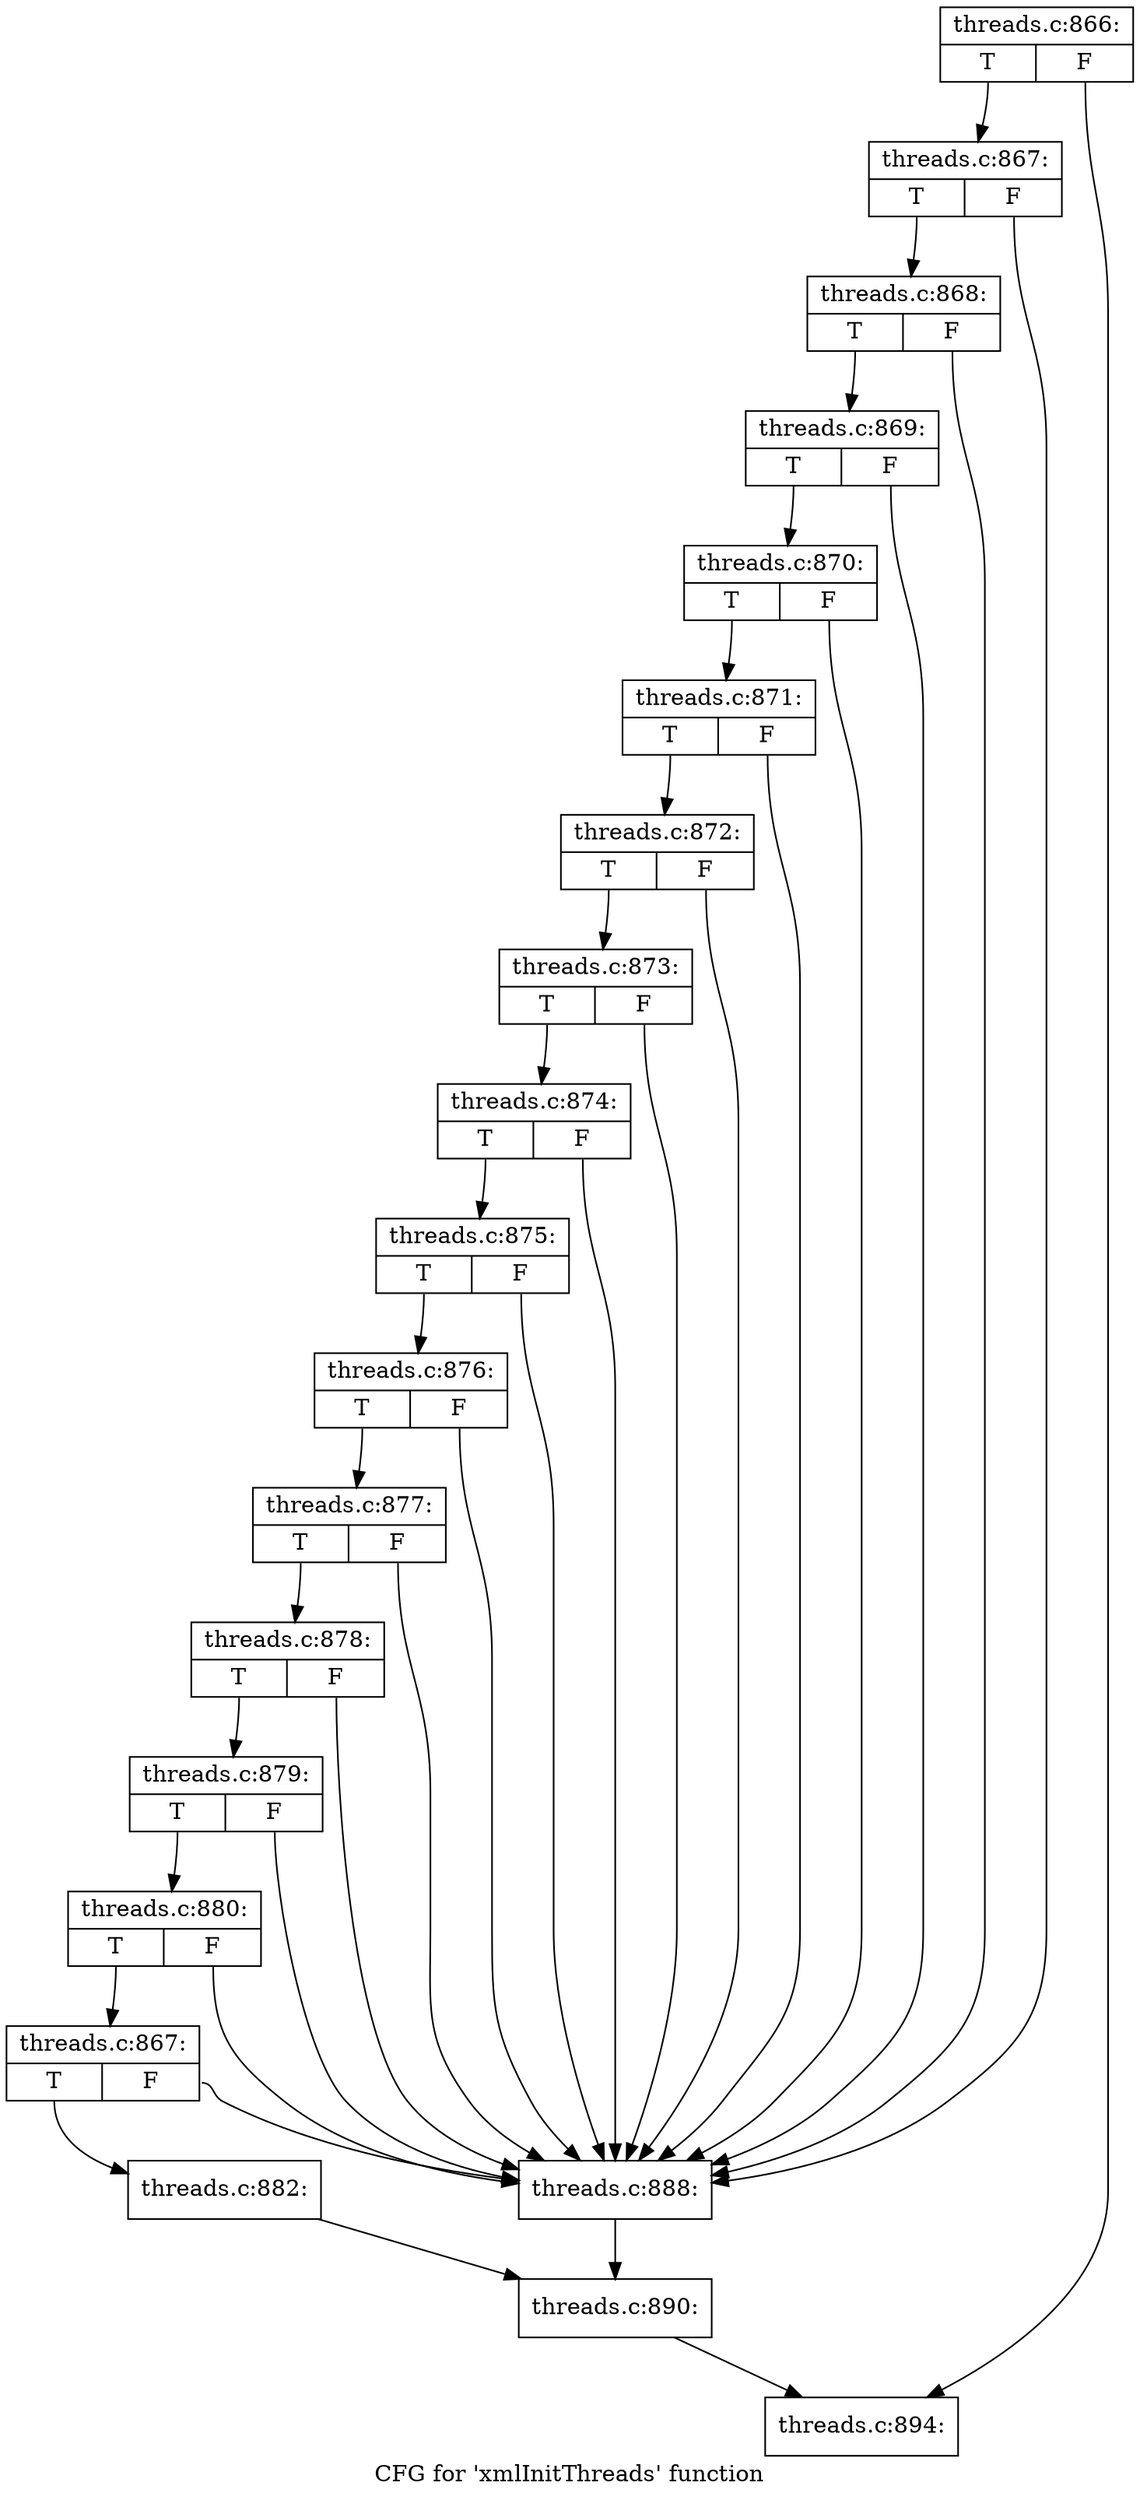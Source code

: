 digraph "CFG for 'xmlInitThreads' function" {
	label="CFG for 'xmlInitThreads' function";

	Node0x475a0a0 [shape=record,label="{threads.c:866:|{<s0>T|<s1>F}}"];
	Node0x475a0a0:s0 -> Node0x47599c0;
	Node0x475a0a0:s1 -> Node0x475c740;
	Node0x47599c0 [shape=record,label="{threads.c:867:|{<s0>T|<s1>F}}"];
	Node0x47599c0:s0 -> Node0x475cfb0;
	Node0x47599c0:s1 -> Node0x475ca00;
	Node0x475cfb0 [shape=record,label="{threads.c:868:|{<s0>T|<s1>F}}"];
	Node0x475cfb0:s0 -> Node0x475cf30;
	Node0x475cfb0:s1 -> Node0x475ca00;
	Node0x475cf30 [shape=record,label="{threads.c:869:|{<s0>T|<s1>F}}"];
	Node0x475cf30:s0 -> Node0x475ceb0;
	Node0x475cf30:s1 -> Node0x475ca00;
	Node0x475ceb0 [shape=record,label="{threads.c:870:|{<s0>T|<s1>F}}"];
	Node0x475ceb0:s0 -> Node0x475ce30;
	Node0x475ceb0:s1 -> Node0x475ca00;
	Node0x475ce30 [shape=record,label="{threads.c:871:|{<s0>T|<s1>F}}"];
	Node0x475ce30:s0 -> Node0x475cdb0;
	Node0x475ce30:s1 -> Node0x475ca00;
	Node0x475cdb0 [shape=record,label="{threads.c:872:|{<s0>T|<s1>F}}"];
	Node0x475cdb0:s0 -> Node0x475cd30;
	Node0x475cdb0:s1 -> Node0x475ca00;
	Node0x475cd30 [shape=record,label="{threads.c:873:|{<s0>T|<s1>F}}"];
	Node0x475cd30:s0 -> Node0x475ccb0;
	Node0x475cd30:s1 -> Node0x475ca00;
	Node0x475ccb0 [shape=record,label="{threads.c:874:|{<s0>T|<s1>F}}"];
	Node0x475ccb0:s0 -> Node0x475cc30;
	Node0x475ccb0:s1 -> Node0x475ca00;
	Node0x475cc30 [shape=record,label="{threads.c:875:|{<s0>T|<s1>F}}"];
	Node0x475cc30:s0 -> Node0x475cbe0;
	Node0x475cc30:s1 -> Node0x475ca00;
	Node0x475cbe0 [shape=record,label="{threads.c:876:|{<s0>T|<s1>F}}"];
	Node0x475cbe0:s0 -> Node0x475cb90;
	Node0x475cbe0:s1 -> Node0x475ca00;
	Node0x475cb90 [shape=record,label="{threads.c:877:|{<s0>T|<s1>F}}"];
	Node0x475cb90:s0 -> Node0x475cb40;
	Node0x475cb90:s1 -> Node0x475ca00;
	Node0x475cb40 [shape=record,label="{threads.c:878:|{<s0>T|<s1>F}}"];
	Node0x475cb40:s0 -> Node0x475caf0;
	Node0x475cb40:s1 -> Node0x475ca00;
	Node0x475caf0 [shape=record,label="{threads.c:879:|{<s0>T|<s1>F}}"];
	Node0x475caf0:s0 -> Node0x475caa0;
	Node0x475caf0:s1 -> Node0x475ca00;
	Node0x475caa0 [shape=record,label="{threads.c:880:|{<s0>T|<s1>F}}"];
	Node0x475caa0:s0 -> Node0x475ca50;
	Node0x475caa0:s1 -> Node0x475ca00;
	Node0x475ca50 [shape=record,label="{threads.c:867:|{<s0>T|<s1>F}}"];
	Node0x475ca50:s0 -> Node0x475c960;
	Node0x475ca50:s1 -> Node0x475ca00;
	Node0x475c960 [shape=record,label="{threads.c:882:}"];
	Node0x475c960 -> Node0x475c9b0;
	Node0x475ca00 [shape=record,label="{threads.c:888:}"];
	Node0x475ca00 -> Node0x475c9b0;
	Node0x475c9b0 [shape=record,label="{threads.c:890:}"];
	Node0x475c9b0 -> Node0x475c740;
	Node0x475c740 [shape=record,label="{threads.c:894:}"];
}
